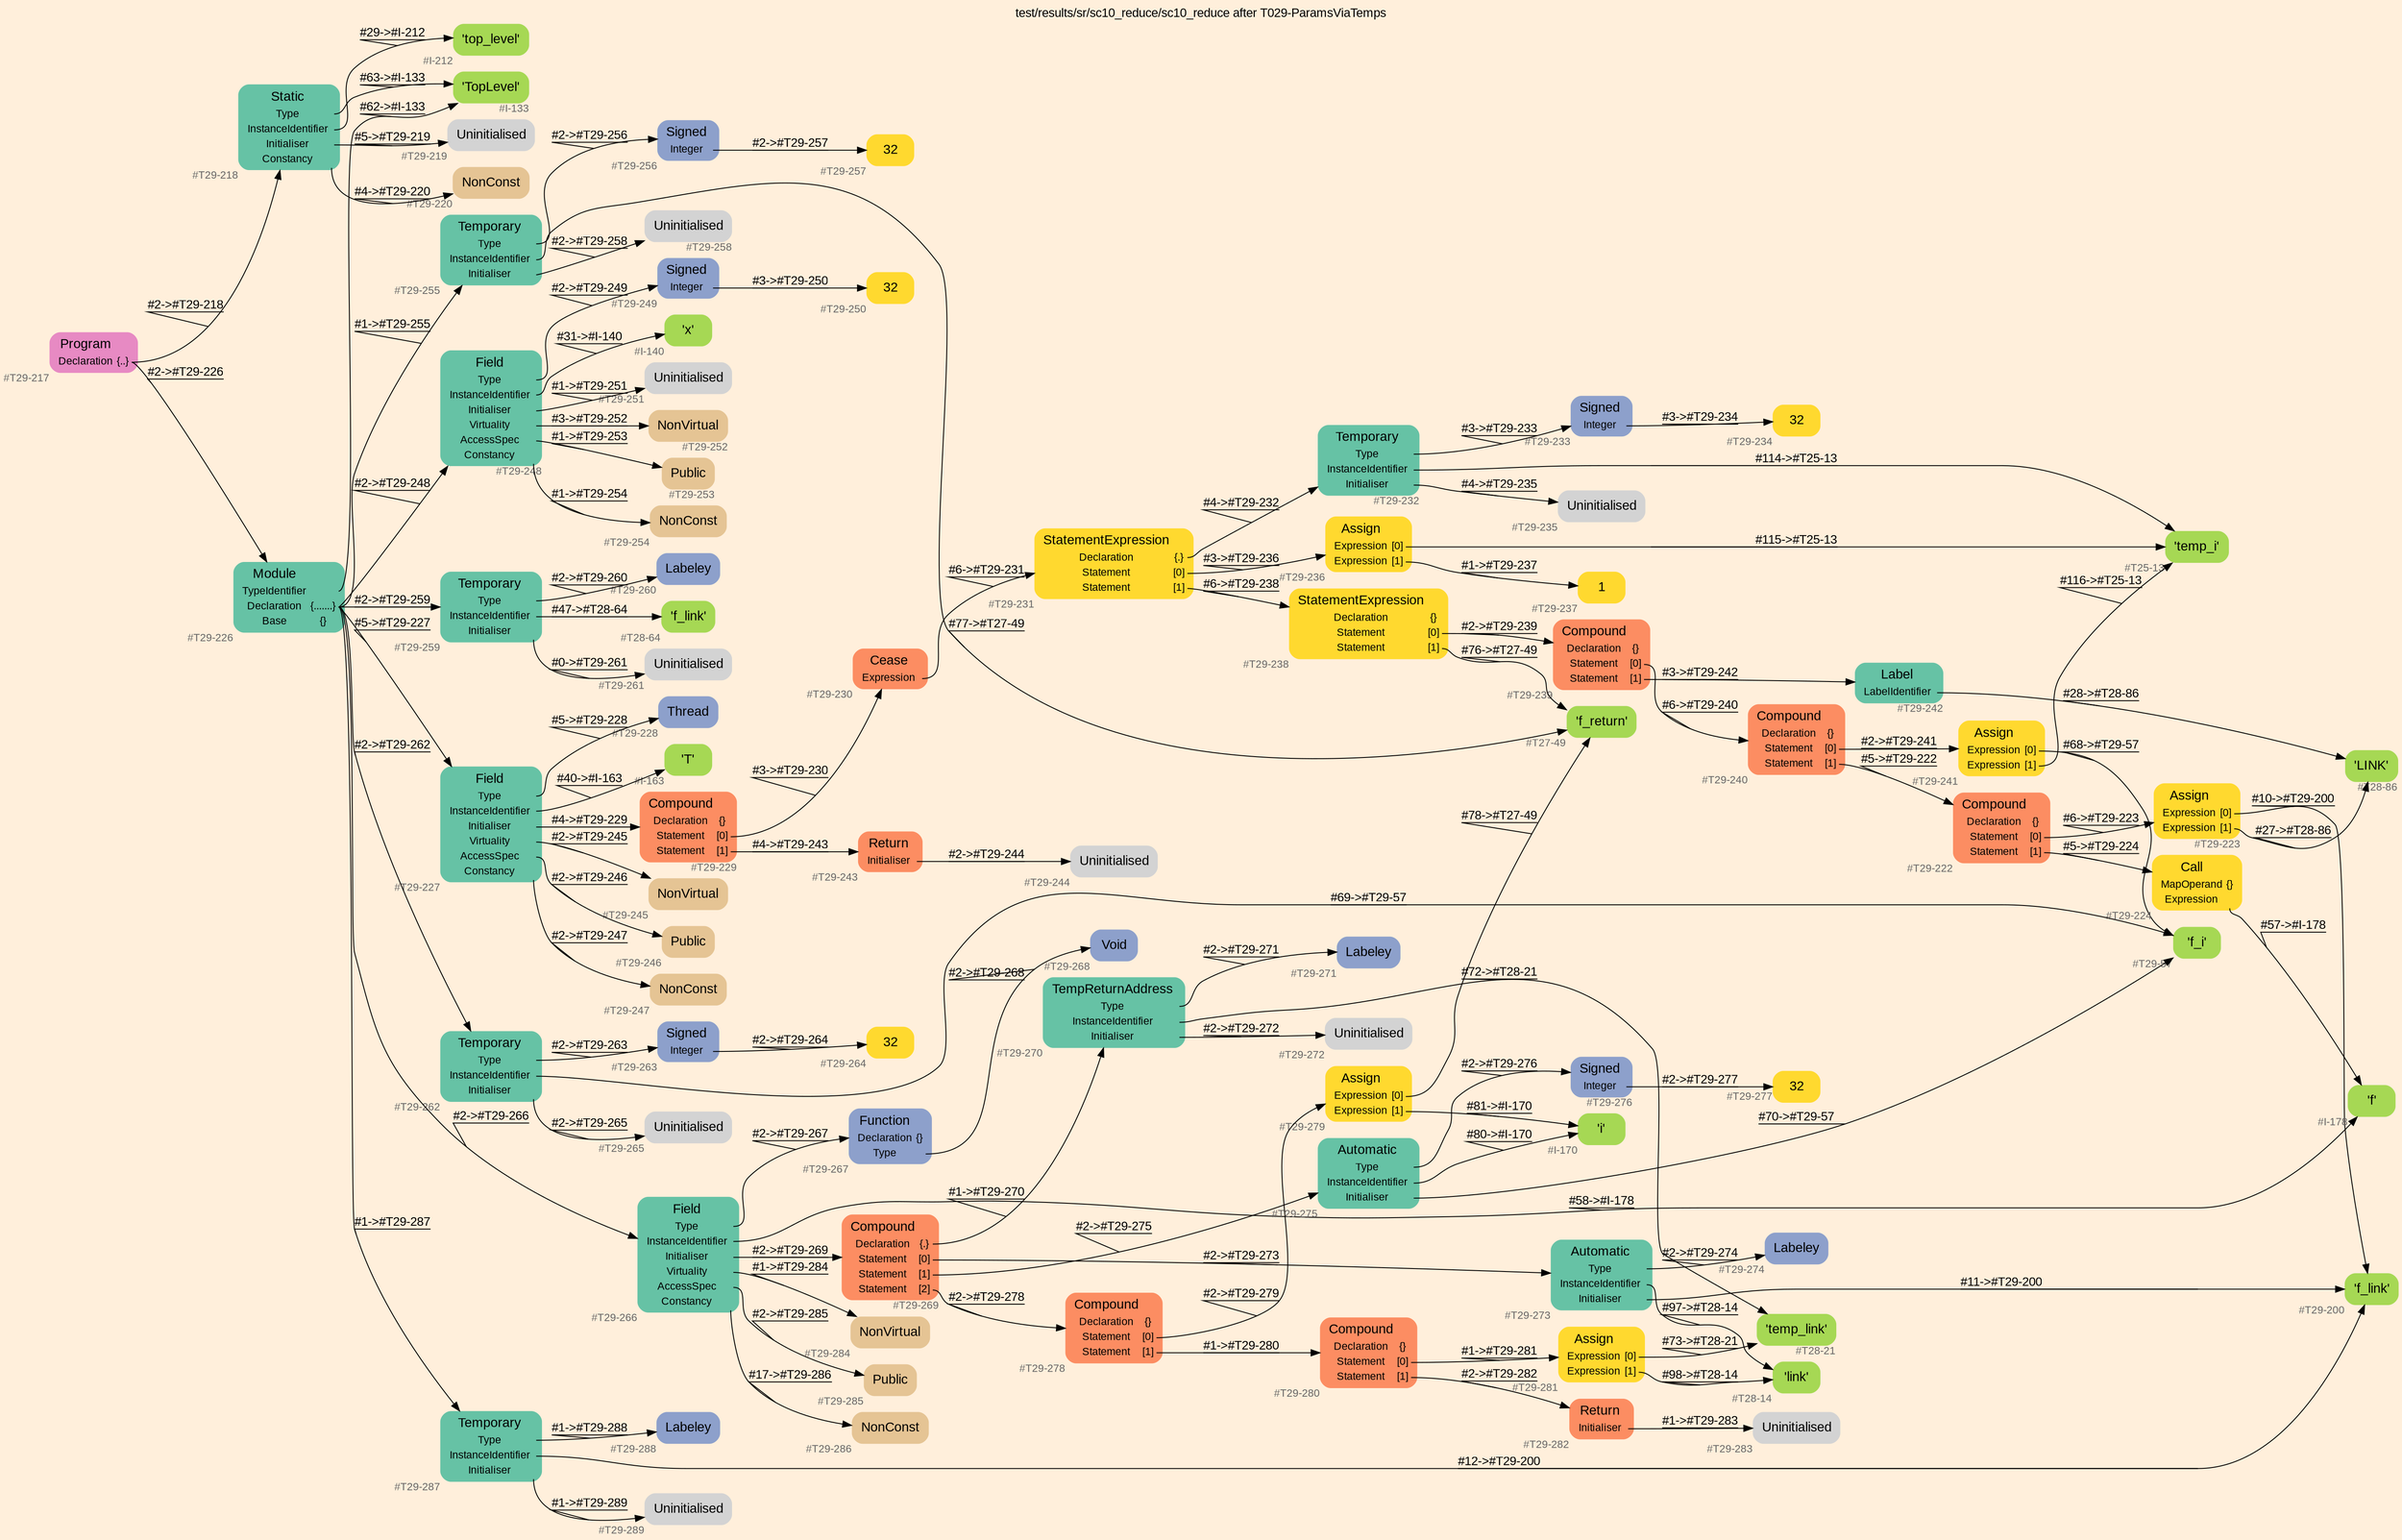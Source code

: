 digraph "test/results/sr/sc10_reduce/sc10_reduce after T029-ParamsViaTemps" {
label = "test/results/sr/sc10_reduce/sc10_reduce after T029-ParamsViaTemps"
labelloc = t
graph [
    rankdir = "LR"
    ranksep = 0.3
    bgcolor = antiquewhite1
    color = black
    fontcolor = black
    fontname = "Arial"
];
node [
    fontname = "Arial"
];
edge [
    fontname = "Arial"
];

// -------------------- node figure --------------------
// -------- block #T29-217 ----------
"#T29-217" [
    fillcolor = "/set28/4"
    xlabel = "#T29-217"
    fontsize = "12"
    fontcolor = grey40
    shape = "plaintext"
    label = <<TABLE BORDER="0" CELLBORDER="0" CELLSPACING="0">
     <TR><TD><FONT COLOR="black" POINT-SIZE="15">Program</FONT></TD></TR>
     <TR><TD><FONT COLOR="black" POINT-SIZE="12">Declaration</FONT></TD><TD PORT="port0"><FONT COLOR="black" POINT-SIZE="12">{..}</FONT></TD></TR>
    </TABLE>>
    style = "rounded,filled"
];

// -------- block #T29-226 ----------
"#T29-226" [
    fillcolor = "/set28/1"
    xlabel = "#T29-226"
    fontsize = "12"
    fontcolor = grey40
    shape = "plaintext"
    label = <<TABLE BORDER="0" CELLBORDER="0" CELLSPACING="0">
     <TR><TD><FONT COLOR="black" POINT-SIZE="15">Module</FONT></TD></TR>
     <TR><TD><FONT COLOR="black" POINT-SIZE="12">TypeIdentifier</FONT></TD><TD PORT="port0"></TD></TR>
     <TR><TD><FONT COLOR="black" POINT-SIZE="12">Declaration</FONT></TD><TD PORT="port1"><FONT COLOR="black" POINT-SIZE="12">{.......}</FONT></TD></TR>
     <TR><TD><FONT COLOR="black" POINT-SIZE="12">Base</FONT></TD><TD PORT="port2"><FONT COLOR="black" POINT-SIZE="12">{}</FONT></TD></TR>
    </TABLE>>
    style = "rounded,filled"
];

// -------- block #I-133 ----------
"#I-133" [
    fillcolor = "/set28/5"
    xlabel = "#I-133"
    fontsize = "12"
    fontcolor = grey40
    shape = "plaintext"
    label = <<TABLE BORDER="0" CELLBORDER="0" CELLSPACING="0">
     <TR><TD><FONT COLOR="black" POINT-SIZE="15">'TopLevel'</FONT></TD></TR>
    </TABLE>>
    style = "rounded,filled"
];

// -------- block #T29-227 ----------
"#T29-227" [
    fillcolor = "/set28/1"
    xlabel = "#T29-227"
    fontsize = "12"
    fontcolor = grey40
    shape = "plaintext"
    label = <<TABLE BORDER="0" CELLBORDER="0" CELLSPACING="0">
     <TR><TD><FONT COLOR="black" POINT-SIZE="15">Field</FONT></TD></TR>
     <TR><TD><FONT COLOR="black" POINT-SIZE="12">Type</FONT></TD><TD PORT="port0"></TD></TR>
     <TR><TD><FONT COLOR="black" POINT-SIZE="12">InstanceIdentifier</FONT></TD><TD PORT="port1"></TD></TR>
     <TR><TD><FONT COLOR="black" POINT-SIZE="12">Initialiser</FONT></TD><TD PORT="port2"></TD></TR>
     <TR><TD><FONT COLOR="black" POINT-SIZE="12">Virtuality</FONT></TD><TD PORT="port3"></TD></TR>
     <TR><TD><FONT COLOR="black" POINT-SIZE="12">AccessSpec</FONT></TD><TD PORT="port4"></TD></TR>
     <TR><TD><FONT COLOR="black" POINT-SIZE="12">Constancy</FONT></TD><TD PORT="port5"></TD></TR>
    </TABLE>>
    style = "rounded,filled"
];

// -------- block #T29-228 ----------
"#T29-228" [
    fillcolor = "/set28/3"
    xlabel = "#T29-228"
    fontsize = "12"
    fontcolor = grey40
    shape = "plaintext"
    label = <<TABLE BORDER="0" CELLBORDER="0" CELLSPACING="0">
     <TR><TD><FONT COLOR="black" POINT-SIZE="15">Thread</FONT></TD></TR>
    </TABLE>>
    style = "rounded,filled"
];

// -------- block #I-163 ----------
"#I-163" [
    fillcolor = "/set28/5"
    xlabel = "#I-163"
    fontsize = "12"
    fontcolor = grey40
    shape = "plaintext"
    label = <<TABLE BORDER="0" CELLBORDER="0" CELLSPACING="0">
     <TR><TD><FONT COLOR="black" POINT-SIZE="15">'T'</FONT></TD></TR>
    </TABLE>>
    style = "rounded,filled"
];

// -------- block #T29-229 ----------
"#T29-229" [
    fillcolor = "/set28/2"
    xlabel = "#T29-229"
    fontsize = "12"
    fontcolor = grey40
    shape = "plaintext"
    label = <<TABLE BORDER="0" CELLBORDER="0" CELLSPACING="0">
     <TR><TD><FONT COLOR="black" POINT-SIZE="15">Compound</FONT></TD></TR>
     <TR><TD><FONT COLOR="black" POINT-SIZE="12">Declaration</FONT></TD><TD PORT="port0"><FONT COLOR="black" POINT-SIZE="12">{}</FONT></TD></TR>
     <TR><TD><FONT COLOR="black" POINT-SIZE="12">Statement</FONT></TD><TD PORT="port1"><FONT COLOR="black" POINT-SIZE="12">[0]</FONT></TD></TR>
     <TR><TD><FONT COLOR="black" POINT-SIZE="12">Statement</FONT></TD><TD PORT="port2"><FONT COLOR="black" POINT-SIZE="12">[1]</FONT></TD></TR>
    </TABLE>>
    style = "rounded,filled"
];

// -------- block #T29-230 ----------
"#T29-230" [
    fillcolor = "/set28/2"
    xlabel = "#T29-230"
    fontsize = "12"
    fontcolor = grey40
    shape = "plaintext"
    label = <<TABLE BORDER="0" CELLBORDER="0" CELLSPACING="0">
     <TR><TD><FONT COLOR="black" POINT-SIZE="15">Cease</FONT></TD></TR>
     <TR><TD><FONT COLOR="black" POINT-SIZE="12">Expression</FONT></TD><TD PORT="port0"></TD></TR>
    </TABLE>>
    style = "rounded,filled"
];

// -------- block #T29-231 ----------
"#T29-231" [
    fillcolor = "/set28/6"
    xlabel = "#T29-231"
    fontsize = "12"
    fontcolor = grey40
    shape = "plaintext"
    label = <<TABLE BORDER="0" CELLBORDER="0" CELLSPACING="0">
     <TR><TD><FONT COLOR="black" POINT-SIZE="15">StatementExpression</FONT></TD></TR>
     <TR><TD><FONT COLOR="black" POINT-SIZE="12">Declaration</FONT></TD><TD PORT="port0"><FONT COLOR="black" POINT-SIZE="12">{.}</FONT></TD></TR>
     <TR><TD><FONT COLOR="black" POINT-SIZE="12">Statement</FONT></TD><TD PORT="port1"><FONT COLOR="black" POINT-SIZE="12">[0]</FONT></TD></TR>
     <TR><TD><FONT COLOR="black" POINT-SIZE="12">Statement</FONT></TD><TD PORT="port2"><FONT COLOR="black" POINT-SIZE="12">[1]</FONT></TD></TR>
    </TABLE>>
    style = "rounded,filled"
];

// -------- block #T29-232 ----------
"#T29-232" [
    fillcolor = "/set28/1"
    xlabel = "#T29-232"
    fontsize = "12"
    fontcolor = grey40
    shape = "plaintext"
    label = <<TABLE BORDER="0" CELLBORDER="0" CELLSPACING="0">
     <TR><TD><FONT COLOR="black" POINT-SIZE="15">Temporary</FONT></TD></TR>
     <TR><TD><FONT COLOR="black" POINT-SIZE="12">Type</FONT></TD><TD PORT="port0"></TD></TR>
     <TR><TD><FONT COLOR="black" POINT-SIZE="12">InstanceIdentifier</FONT></TD><TD PORT="port1"></TD></TR>
     <TR><TD><FONT COLOR="black" POINT-SIZE="12">Initialiser</FONT></TD><TD PORT="port2"></TD></TR>
    </TABLE>>
    style = "rounded,filled"
];

// -------- block #T29-233 ----------
"#T29-233" [
    fillcolor = "/set28/3"
    xlabel = "#T29-233"
    fontsize = "12"
    fontcolor = grey40
    shape = "plaintext"
    label = <<TABLE BORDER="0" CELLBORDER="0" CELLSPACING="0">
     <TR><TD><FONT COLOR="black" POINT-SIZE="15">Signed</FONT></TD></TR>
     <TR><TD><FONT COLOR="black" POINT-SIZE="12">Integer</FONT></TD><TD PORT="port0"></TD></TR>
    </TABLE>>
    style = "rounded,filled"
];

// -------- block #T29-234 ----------
"#T29-234" [
    fillcolor = "/set28/6"
    xlabel = "#T29-234"
    fontsize = "12"
    fontcolor = grey40
    shape = "plaintext"
    label = <<TABLE BORDER="0" CELLBORDER="0" CELLSPACING="0">
     <TR><TD><FONT COLOR="black" POINT-SIZE="15">32</FONT></TD></TR>
    </TABLE>>
    style = "rounded,filled"
];

// -------- block #T25-13 ----------
"#T25-13" [
    fillcolor = "/set28/5"
    xlabel = "#T25-13"
    fontsize = "12"
    fontcolor = grey40
    shape = "plaintext"
    label = <<TABLE BORDER="0" CELLBORDER="0" CELLSPACING="0">
     <TR><TD><FONT COLOR="black" POINT-SIZE="15">'temp_i'</FONT></TD></TR>
    </TABLE>>
    style = "rounded,filled"
];

// -------- block #T29-235 ----------
"#T29-235" [
    xlabel = "#T29-235"
    fontsize = "12"
    fontcolor = grey40
    shape = "plaintext"
    label = <<TABLE BORDER="0" CELLBORDER="0" CELLSPACING="0">
     <TR><TD><FONT COLOR="black" POINT-SIZE="15">Uninitialised</FONT></TD></TR>
    </TABLE>>
    style = "rounded,filled"
];

// -------- block #T29-236 ----------
"#T29-236" [
    fillcolor = "/set28/6"
    xlabel = "#T29-236"
    fontsize = "12"
    fontcolor = grey40
    shape = "plaintext"
    label = <<TABLE BORDER="0" CELLBORDER="0" CELLSPACING="0">
     <TR><TD><FONT COLOR="black" POINT-SIZE="15">Assign</FONT></TD></TR>
     <TR><TD><FONT COLOR="black" POINT-SIZE="12">Expression</FONT></TD><TD PORT="port0"><FONT COLOR="black" POINT-SIZE="12">[0]</FONT></TD></TR>
     <TR><TD><FONT COLOR="black" POINT-SIZE="12">Expression</FONT></TD><TD PORT="port1"><FONT COLOR="black" POINT-SIZE="12">[1]</FONT></TD></TR>
    </TABLE>>
    style = "rounded,filled"
];

// -------- block #T29-237 ----------
"#T29-237" [
    fillcolor = "/set28/6"
    xlabel = "#T29-237"
    fontsize = "12"
    fontcolor = grey40
    shape = "plaintext"
    label = <<TABLE BORDER="0" CELLBORDER="0" CELLSPACING="0">
     <TR><TD><FONT COLOR="black" POINT-SIZE="15">1</FONT></TD></TR>
    </TABLE>>
    style = "rounded,filled"
];

// -------- block #T29-238 ----------
"#T29-238" [
    fillcolor = "/set28/6"
    xlabel = "#T29-238"
    fontsize = "12"
    fontcolor = grey40
    shape = "plaintext"
    label = <<TABLE BORDER="0" CELLBORDER="0" CELLSPACING="0">
     <TR><TD><FONT COLOR="black" POINT-SIZE="15">StatementExpression</FONT></TD></TR>
     <TR><TD><FONT COLOR="black" POINT-SIZE="12">Declaration</FONT></TD><TD PORT="port0"><FONT COLOR="black" POINT-SIZE="12">{}</FONT></TD></TR>
     <TR><TD><FONT COLOR="black" POINT-SIZE="12">Statement</FONT></TD><TD PORT="port1"><FONT COLOR="black" POINT-SIZE="12">[0]</FONT></TD></TR>
     <TR><TD><FONT COLOR="black" POINT-SIZE="12">Statement</FONT></TD><TD PORT="port2"><FONT COLOR="black" POINT-SIZE="12">[1]</FONT></TD></TR>
    </TABLE>>
    style = "rounded,filled"
];

// -------- block #T29-239 ----------
"#T29-239" [
    fillcolor = "/set28/2"
    xlabel = "#T29-239"
    fontsize = "12"
    fontcolor = grey40
    shape = "plaintext"
    label = <<TABLE BORDER="0" CELLBORDER="0" CELLSPACING="0">
     <TR><TD><FONT COLOR="black" POINT-SIZE="15">Compound</FONT></TD></TR>
     <TR><TD><FONT COLOR="black" POINT-SIZE="12">Declaration</FONT></TD><TD PORT="port0"><FONT COLOR="black" POINT-SIZE="12">{}</FONT></TD></TR>
     <TR><TD><FONT COLOR="black" POINT-SIZE="12">Statement</FONT></TD><TD PORT="port1"><FONT COLOR="black" POINT-SIZE="12">[0]</FONT></TD></TR>
     <TR><TD><FONT COLOR="black" POINT-SIZE="12">Statement</FONT></TD><TD PORT="port2"><FONT COLOR="black" POINT-SIZE="12">[1]</FONT></TD></TR>
    </TABLE>>
    style = "rounded,filled"
];

// -------- block #T29-240 ----------
"#T29-240" [
    fillcolor = "/set28/2"
    xlabel = "#T29-240"
    fontsize = "12"
    fontcolor = grey40
    shape = "plaintext"
    label = <<TABLE BORDER="0" CELLBORDER="0" CELLSPACING="0">
     <TR><TD><FONT COLOR="black" POINT-SIZE="15">Compound</FONT></TD></TR>
     <TR><TD><FONT COLOR="black" POINT-SIZE="12">Declaration</FONT></TD><TD PORT="port0"><FONT COLOR="black" POINT-SIZE="12">{}</FONT></TD></TR>
     <TR><TD><FONT COLOR="black" POINT-SIZE="12">Statement</FONT></TD><TD PORT="port1"><FONT COLOR="black" POINT-SIZE="12">[0]</FONT></TD></TR>
     <TR><TD><FONT COLOR="black" POINT-SIZE="12">Statement</FONT></TD><TD PORT="port2"><FONT COLOR="black" POINT-SIZE="12">[1]</FONT></TD></TR>
    </TABLE>>
    style = "rounded,filled"
];

// -------- block #T29-241 ----------
"#T29-241" [
    fillcolor = "/set28/6"
    xlabel = "#T29-241"
    fontsize = "12"
    fontcolor = grey40
    shape = "plaintext"
    label = <<TABLE BORDER="0" CELLBORDER="0" CELLSPACING="0">
     <TR><TD><FONT COLOR="black" POINT-SIZE="15">Assign</FONT></TD></TR>
     <TR><TD><FONT COLOR="black" POINT-SIZE="12">Expression</FONT></TD><TD PORT="port0"><FONT COLOR="black" POINT-SIZE="12">[0]</FONT></TD></TR>
     <TR><TD><FONT COLOR="black" POINT-SIZE="12">Expression</FONT></TD><TD PORT="port1"><FONT COLOR="black" POINT-SIZE="12">[1]</FONT></TD></TR>
    </TABLE>>
    style = "rounded,filled"
];

// -------- block #T29-57 ----------
"#T29-57" [
    fillcolor = "/set28/5"
    xlabel = "#T29-57"
    fontsize = "12"
    fontcolor = grey40
    shape = "plaintext"
    label = <<TABLE BORDER="0" CELLBORDER="0" CELLSPACING="0">
     <TR><TD><FONT COLOR="black" POINT-SIZE="15">'f_i'</FONT></TD></TR>
    </TABLE>>
    style = "rounded,filled"
];

// -------- block #T29-222 ----------
"#T29-222" [
    fillcolor = "/set28/2"
    xlabel = "#T29-222"
    fontsize = "12"
    fontcolor = grey40
    shape = "plaintext"
    label = <<TABLE BORDER="0" CELLBORDER="0" CELLSPACING="0">
     <TR><TD><FONT COLOR="black" POINT-SIZE="15">Compound</FONT></TD></TR>
     <TR><TD><FONT COLOR="black" POINT-SIZE="12">Declaration</FONT></TD><TD PORT="port0"><FONT COLOR="black" POINT-SIZE="12">{}</FONT></TD></TR>
     <TR><TD><FONT COLOR="black" POINT-SIZE="12">Statement</FONT></TD><TD PORT="port1"><FONT COLOR="black" POINT-SIZE="12">[0]</FONT></TD></TR>
     <TR><TD><FONT COLOR="black" POINT-SIZE="12">Statement</FONT></TD><TD PORT="port2"><FONT COLOR="black" POINT-SIZE="12">[1]</FONT></TD></TR>
    </TABLE>>
    style = "rounded,filled"
];

// -------- block #T29-223 ----------
"#T29-223" [
    fillcolor = "/set28/6"
    xlabel = "#T29-223"
    fontsize = "12"
    fontcolor = grey40
    shape = "plaintext"
    label = <<TABLE BORDER="0" CELLBORDER="0" CELLSPACING="0">
     <TR><TD><FONT COLOR="black" POINT-SIZE="15">Assign</FONT></TD></TR>
     <TR><TD><FONT COLOR="black" POINT-SIZE="12">Expression</FONT></TD><TD PORT="port0"><FONT COLOR="black" POINT-SIZE="12">[0]</FONT></TD></TR>
     <TR><TD><FONT COLOR="black" POINT-SIZE="12">Expression</FONT></TD><TD PORT="port1"><FONT COLOR="black" POINT-SIZE="12">[1]</FONT></TD></TR>
    </TABLE>>
    style = "rounded,filled"
];

// -------- block #T29-200 ----------
"#T29-200" [
    fillcolor = "/set28/5"
    xlabel = "#T29-200"
    fontsize = "12"
    fontcolor = grey40
    shape = "plaintext"
    label = <<TABLE BORDER="0" CELLBORDER="0" CELLSPACING="0">
     <TR><TD><FONT COLOR="black" POINT-SIZE="15">'f_link'</FONT></TD></TR>
    </TABLE>>
    style = "rounded,filled"
];

// -------- block #T28-86 ----------
"#T28-86" [
    fillcolor = "/set28/5"
    xlabel = "#T28-86"
    fontsize = "12"
    fontcolor = grey40
    shape = "plaintext"
    label = <<TABLE BORDER="0" CELLBORDER="0" CELLSPACING="0">
     <TR><TD><FONT COLOR="black" POINT-SIZE="15">'LINK'</FONT></TD></TR>
    </TABLE>>
    style = "rounded,filled"
];

// -------- block #T29-224 ----------
"#T29-224" [
    fillcolor = "/set28/6"
    xlabel = "#T29-224"
    fontsize = "12"
    fontcolor = grey40
    shape = "plaintext"
    label = <<TABLE BORDER="0" CELLBORDER="0" CELLSPACING="0">
     <TR><TD><FONT COLOR="black" POINT-SIZE="15">Call</FONT></TD></TR>
     <TR><TD><FONT COLOR="black" POINT-SIZE="12">MapOperand</FONT></TD><TD PORT="port0"><FONT COLOR="black" POINT-SIZE="12">{}</FONT></TD></TR>
     <TR><TD><FONT COLOR="black" POINT-SIZE="12">Expression</FONT></TD><TD PORT="port1"></TD></TR>
    </TABLE>>
    style = "rounded,filled"
];

// -------- block #I-178 ----------
"#I-178" [
    fillcolor = "/set28/5"
    xlabel = "#I-178"
    fontsize = "12"
    fontcolor = grey40
    shape = "plaintext"
    label = <<TABLE BORDER="0" CELLBORDER="0" CELLSPACING="0">
     <TR><TD><FONT COLOR="black" POINT-SIZE="15">'f'</FONT></TD></TR>
    </TABLE>>
    style = "rounded,filled"
];

// -------- block #T29-242 ----------
"#T29-242" [
    fillcolor = "/set28/1"
    xlabel = "#T29-242"
    fontsize = "12"
    fontcolor = grey40
    shape = "plaintext"
    label = <<TABLE BORDER="0" CELLBORDER="0" CELLSPACING="0">
     <TR><TD><FONT COLOR="black" POINT-SIZE="15">Label</FONT></TD></TR>
     <TR><TD><FONT COLOR="black" POINT-SIZE="12">LabelIdentifier</FONT></TD><TD PORT="port0"></TD></TR>
    </TABLE>>
    style = "rounded,filled"
];

// -------- block #T27-49 ----------
"#T27-49" [
    fillcolor = "/set28/5"
    xlabel = "#T27-49"
    fontsize = "12"
    fontcolor = grey40
    shape = "plaintext"
    label = <<TABLE BORDER="0" CELLBORDER="0" CELLSPACING="0">
     <TR><TD><FONT COLOR="black" POINT-SIZE="15">'f_return'</FONT></TD></TR>
    </TABLE>>
    style = "rounded,filled"
];

// -------- block #T29-243 ----------
"#T29-243" [
    fillcolor = "/set28/2"
    xlabel = "#T29-243"
    fontsize = "12"
    fontcolor = grey40
    shape = "plaintext"
    label = <<TABLE BORDER="0" CELLBORDER="0" CELLSPACING="0">
     <TR><TD><FONT COLOR="black" POINT-SIZE="15">Return</FONT></TD></TR>
     <TR><TD><FONT COLOR="black" POINT-SIZE="12">Initialiser</FONT></TD><TD PORT="port0"></TD></TR>
    </TABLE>>
    style = "rounded,filled"
];

// -------- block #T29-244 ----------
"#T29-244" [
    xlabel = "#T29-244"
    fontsize = "12"
    fontcolor = grey40
    shape = "plaintext"
    label = <<TABLE BORDER="0" CELLBORDER="0" CELLSPACING="0">
     <TR><TD><FONT COLOR="black" POINT-SIZE="15">Uninitialised</FONT></TD></TR>
    </TABLE>>
    style = "rounded,filled"
];

// -------- block #T29-245 ----------
"#T29-245" [
    fillcolor = "/set28/7"
    xlabel = "#T29-245"
    fontsize = "12"
    fontcolor = grey40
    shape = "plaintext"
    label = <<TABLE BORDER="0" CELLBORDER="0" CELLSPACING="0">
     <TR><TD><FONT COLOR="black" POINT-SIZE="15">NonVirtual</FONT></TD></TR>
    </TABLE>>
    style = "rounded,filled"
];

// -------- block #T29-246 ----------
"#T29-246" [
    fillcolor = "/set28/7"
    xlabel = "#T29-246"
    fontsize = "12"
    fontcolor = grey40
    shape = "plaintext"
    label = <<TABLE BORDER="0" CELLBORDER="0" CELLSPACING="0">
     <TR><TD><FONT COLOR="black" POINT-SIZE="15">Public</FONT></TD></TR>
    </TABLE>>
    style = "rounded,filled"
];

// -------- block #T29-247 ----------
"#T29-247" [
    fillcolor = "/set28/7"
    xlabel = "#T29-247"
    fontsize = "12"
    fontcolor = grey40
    shape = "plaintext"
    label = <<TABLE BORDER="0" CELLBORDER="0" CELLSPACING="0">
     <TR><TD><FONT COLOR="black" POINT-SIZE="15">NonConst</FONT></TD></TR>
    </TABLE>>
    style = "rounded,filled"
];

// -------- block #T29-248 ----------
"#T29-248" [
    fillcolor = "/set28/1"
    xlabel = "#T29-248"
    fontsize = "12"
    fontcolor = grey40
    shape = "plaintext"
    label = <<TABLE BORDER="0" CELLBORDER="0" CELLSPACING="0">
     <TR><TD><FONT COLOR="black" POINT-SIZE="15">Field</FONT></TD></TR>
     <TR><TD><FONT COLOR="black" POINT-SIZE="12">Type</FONT></TD><TD PORT="port0"></TD></TR>
     <TR><TD><FONT COLOR="black" POINT-SIZE="12">InstanceIdentifier</FONT></TD><TD PORT="port1"></TD></TR>
     <TR><TD><FONT COLOR="black" POINT-SIZE="12">Initialiser</FONT></TD><TD PORT="port2"></TD></TR>
     <TR><TD><FONT COLOR="black" POINT-SIZE="12">Virtuality</FONT></TD><TD PORT="port3"></TD></TR>
     <TR><TD><FONT COLOR="black" POINT-SIZE="12">AccessSpec</FONT></TD><TD PORT="port4"></TD></TR>
     <TR><TD><FONT COLOR="black" POINT-SIZE="12">Constancy</FONT></TD><TD PORT="port5"></TD></TR>
    </TABLE>>
    style = "rounded,filled"
];

// -------- block #T29-249 ----------
"#T29-249" [
    fillcolor = "/set28/3"
    xlabel = "#T29-249"
    fontsize = "12"
    fontcolor = grey40
    shape = "plaintext"
    label = <<TABLE BORDER="0" CELLBORDER="0" CELLSPACING="0">
     <TR><TD><FONT COLOR="black" POINT-SIZE="15">Signed</FONT></TD></TR>
     <TR><TD><FONT COLOR="black" POINT-SIZE="12">Integer</FONT></TD><TD PORT="port0"></TD></TR>
    </TABLE>>
    style = "rounded,filled"
];

// -------- block #T29-250 ----------
"#T29-250" [
    fillcolor = "/set28/6"
    xlabel = "#T29-250"
    fontsize = "12"
    fontcolor = grey40
    shape = "plaintext"
    label = <<TABLE BORDER="0" CELLBORDER="0" CELLSPACING="0">
     <TR><TD><FONT COLOR="black" POINT-SIZE="15">32</FONT></TD></TR>
    </TABLE>>
    style = "rounded,filled"
];

// -------- block #I-140 ----------
"#I-140" [
    fillcolor = "/set28/5"
    xlabel = "#I-140"
    fontsize = "12"
    fontcolor = grey40
    shape = "plaintext"
    label = <<TABLE BORDER="0" CELLBORDER="0" CELLSPACING="0">
     <TR><TD><FONT COLOR="black" POINT-SIZE="15">'x'</FONT></TD></TR>
    </TABLE>>
    style = "rounded,filled"
];

// -------- block #T29-251 ----------
"#T29-251" [
    xlabel = "#T29-251"
    fontsize = "12"
    fontcolor = grey40
    shape = "plaintext"
    label = <<TABLE BORDER="0" CELLBORDER="0" CELLSPACING="0">
     <TR><TD><FONT COLOR="black" POINT-SIZE="15">Uninitialised</FONT></TD></TR>
    </TABLE>>
    style = "rounded,filled"
];

// -------- block #T29-252 ----------
"#T29-252" [
    fillcolor = "/set28/7"
    xlabel = "#T29-252"
    fontsize = "12"
    fontcolor = grey40
    shape = "plaintext"
    label = <<TABLE BORDER="0" CELLBORDER="0" CELLSPACING="0">
     <TR><TD><FONT COLOR="black" POINT-SIZE="15">NonVirtual</FONT></TD></TR>
    </TABLE>>
    style = "rounded,filled"
];

// -------- block #T29-253 ----------
"#T29-253" [
    fillcolor = "/set28/7"
    xlabel = "#T29-253"
    fontsize = "12"
    fontcolor = grey40
    shape = "plaintext"
    label = <<TABLE BORDER="0" CELLBORDER="0" CELLSPACING="0">
     <TR><TD><FONT COLOR="black" POINT-SIZE="15">Public</FONT></TD></TR>
    </TABLE>>
    style = "rounded,filled"
];

// -------- block #T29-254 ----------
"#T29-254" [
    fillcolor = "/set28/7"
    xlabel = "#T29-254"
    fontsize = "12"
    fontcolor = grey40
    shape = "plaintext"
    label = <<TABLE BORDER="0" CELLBORDER="0" CELLSPACING="0">
     <TR><TD><FONT COLOR="black" POINT-SIZE="15">NonConst</FONT></TD></TR>
    </TABLE>>
    style = "rounded,filled"
];

// -------- block #T29-255 ----------
"#T29-255" [
    fillcolor = "/set28/1"
    xlabel = "#T29-255"
    fontsize = "12"
    fontcolor = grey40
    shape = "plaintext"
    label = <<TABLE BORDER="0" CELLBORDER="0" CELLSPACING="0">
     <TR><TD><FONT COLOR="black" POINT-SIZE="15">Temporary</FONT></TD></TR>
     <TR><TD><FONT COLOR="black" POINT-SIZE="12">Type</FONT></TD><TD PORT="port0"></TD></TR>
     <TR><TD><FONT COLOR="black" POINT-SIZE="12">InstanceIdentifier</FONT></TD><TD PORT="port1"></TD></TR>
     <TR><TD><FONT COLOR="black" POINT-SIZE="12">Initialiser</FONT></TD><TD PORT="port2"></TD></TR>
    </TABLE>>
    style = "rounded,filled"
];

// -------- block #T29-256 ----------
"#T29-256" [
    fillcolor = "/set28/3"
    xlabel = "#T29-256"
    fontsize = "12"
    fontcolor = grey40
    shape = "plaintext"
    label = <<TABLE BORDER="0" CELLBORDER="0" CELLSPACING="0">
     <TR><TD><FONT COLOR="black" POINT-SIZE="15">Signed</FONT></TD></TR>
     <TR><TD><FONT COLOR="black" POINT-SIZE="12">Integer</FONT></TD><TD PORT="port0"></TD></TR>
    </TABLE>>
    style = "rounded,filled"
];

// -------- block #T29-257 ----------
"#T29-257" [
    fillcolor = "/set28/6"
    xlabel = "#T29-257"
    fontsize = "12"
    fontcolor = grey40
    shape = "plaintext"
    label = <<TABLE BORDER="0" CELLBORDER="0" CELLSPACING="0">
     <TR><TD><FONT COLOR="black" POINT-SIZE="15">32</FONT></TD></TR>
    </TABLE>>
    style = "rounded,filled"
];

// -------- block #T29-258 ----------
"#T29-258" [
    xlabel = "#T29-258"
    fontsize = "12"
    fontcolor = grey40
    shape = "plaintext"
    label = <<TABLE BORDER="0" CELLBORDER="0" CELLSPACING="0">
     <TR><TD><FONT COLOR="black" POINT-SIZE="15">Uninitialised</FONT></TD></TR>
    </TABLE>>
    style = "rounded,filled"
];

// -------- block #T29-259 ----------
"#T29-259" [
    fillcolor = "/set28/1"
    xlabel = "#T29-259"
    fontsize = "12"
    fontcolor = grey40
    shape = "plaintext"
    label = <<TABLE BORDER="0" CELLBORDER="0" CELLSPACING="0">
     <TR><TD><FONT COLOR="black" POINT-SIZE="15">Temporary</FONT></TD></TR>
     <TR><TD><FONT COLOR="black" POINT-SIZE="12">Type</FONT></TD><TD PORT="port0"></TD></TR>
     <TR><TD><FONT COLOR="black" POINT-SIZE="12">InstanceIdentifier</FONT></TD><TD PORT="port1"></TD></TR>
     <TR><TD><FONT COLOR="black" POINT-SIZE="12">Initialiser</FONT></TD><TD PORT="port2"></TD></TR>
    </TABLE>>
    style = "rounded,filled"
];

// -------- block #T29-260 ----------
"#T29-260" [
    fillcolor = "/set28/3"
    xlabel = "#T29-260"
    fontsize = "12"
    fontcolor = grey40
    shape = "plaintext"
    label = <<TABLE BORDER="0" CELLBORDER="0" CELLSPACING="0">
     <TR><TD><FONT COLOR="black" POINT-SIZE="15">Labeley</FONT></TD></TR>
    </TABLE>>
    style = "rounded,filled"
];

// -------- block #T28-64 ----------
"#T28-64" [
    fillcolor = "/set28/5"
    xlabel = "#T28-64"
    fontsize = "12"
    fontcolor = grey40
    shape = "plaintext"
    label = <<TABLE BORDER="0" CELLBORDER="0" CELLSPACING="0">
     <TR><TD><FONT COLOR="black" POINT-SIZE="15">'f_link'</FONT></TD></TR>
    </TABLE>>
    style = "rounded,filled"
];

// -------- block #T29-261 ----------
"#T29-261" [
    xlabel = "#T29-261"
    fontsize = "12"
    fontcolor = grey40
    shape = "plaintext"
    label = <<TABLE BORDER="0" CELLBORDER="0" CELLSPACING="0">
     <TR><TD><FONT COLOR="black" POINT-SIZE="15">Uninitialised</FONT></TD></TR>
    </TABLE>>
    style = "rounded,filled"
];

// -------- block #T29-262 ----------
"#T29-262" [
    fillcolor = "/set28/1"
    xlabel = "#T29-262"
    fontsize = "12"
    fontcolor = grey40
    shape = "plaintext"
    label = <<TABLE BORDER="0" CELLBORDER="0" CELLSPACING="0">
     <TR><TD><FONT COLOR="black" POINT-SIZE="15">Temporary</FONT></TD></TR>
     <TR><TD><FONT COLOR="black" POINT-SIZE="12">Type</FONT></TD><TD PORT="port0"></TD></TR>
     <TR><TD><FONT COLOR="black" POINT-SIZE="12">InstanceIdentifier</FONT></TD><TD PORT="port1"></TD></TR>
     <TR><TD><FONT COLOR="black" POINT-SIZE="12">Initialiser</FONT></TD><TD PORT="port2"></TD></TR>
    </TABLE>>
    style = "rounded,filled"
];

// -------- block #T29-263 ----------
"#T29-263" [
    fillcolor = "/set28/3"
    xlabel = "#T29-263"
    fontsize = "12"
    fontcolor = grey40
    shape = "plaintext"
    label = <<TABLE BORDER="0" CELLBORDER="0" CELLSPACING="0">
     <TR><TD><FONT COLOR="black" POINT-SIZE="15">Signed</FONT></TD></TR>
     <TR><TD><FONT COLOR="black" POINT-SIZE="12">Integer</FONT></TD><TD PORT="port0"></TD></TR>
    </TABLE>>
    style = "rounded,filled"
];

// -------- block #T29-264 ----------
"#T29-264" [
    fillcolor = "/set28/6"
    xlabel = "#T29-264"
    fontsize = "12"
    fontcolor = grey40
    shape = "plaintext"
    label = <<TABLE BORDER="0" CELLBORDER="0" CELLSPACING="0">
     <TR><TD><FONT COLOR="black" POINT-SIZE="15">32</FONT></TD></TR>
    </TABLE>>
    style = "rounded,filled"
];

// -------- block #T29-265 ----------
"#T29-265" [
    xlabel = "#T29-265"
    fontsize = "12"
    fontcolor = grey40
    shape = "plaintext"
    label = <<TABLE BORDER="0" CELLBORDER="0" CELLSPACING="0">
     <TR><TD><FONT COLOR="black" POINT-SIZE="15">Uninitialised</FONT></TD></TR>
    </TABLE>>
    style = "rounded,filled"
];

// -------- block #T29-266 ----------
"#T29-266" [
    fillcolor = "/set28/1"
    xlabel = "#T29-266"
    fontsize = "12"
    fontcolor = grey40
    shape = "plaintext"
    label = <<TABLE BORDER="0" CELLBORDER="0" CELLSPACING="0">
     <TR><TD><FONT COLOR="black" POINT-SIZE="15">Field</FONT></TD></TR>
     <TR><TD><FONT COLOR="black" POINT-SIZE="12">Type</FONT></TD><TD PORT="port0"></TD></TR>
     <TR><TD><FONT COLOR="black" POINT-SIZE="12">InstanceIdentifier</FONT></TD><TD PORT="port1"></TD></TR>
     <TR><TD><FONT COLOR="black" POINT-SIZE="12">Initialiser</FONT></TD><TD PORT="port2"></TD></TR>
     <TR><TD><FONT COLOR="black" POINT-SIZE="12">Virtuality</FONT></TD><TD PORT="port3"></TD></TR>
     <TR><TD><FONT COLOR="black" POINT-SIZE="12">AccessSpec</FONT></TD><TD PORT="port4"></TD></TR>
     <TR><TD><FONT COLOR="black" POINT-SIZE="12">Constancy</FONT></TD><TD PORT="port5"></TD></TR>
    </TABLE>>
    style = "rounded,filled"
];

// -------- block #T29-267 ----------
"#T29-267" [
    fillcolor = "/set28/3"
    xlabel = "#T29-267"
    fontsize = "12"
    fontcolor = grey40
    shape = "plaintext"
    label = <<TABLE BORDER="0" CELLBORDER="0" CELLSPACING="0">
     <TR><TD><FONT COLOR="black" POINT-SIZE="15">Function</FONT></TD></TR>
     <TR><TD><FONT COLOR="black" POINT-SIZE="12">Declaration</FONT></TD><TD PORT="port0"><FONT COLOR="black" POINT-SIZE="12">{}</FONT></TD></TR>
     <TR><TD><FONT COLOR="black" POINT-SIZE="12">Type</FONT></TD><TD PORT="port1"></TD></TR>
    </TABLE>>
    style = "rounded,filled"
];

// -------- block #T29-268 ----------
"#T29-268" [
    fillcolor = "/set28/3"
    xlabel = "#T29-268"
    fontsize = "12"
    fontcolor = grey40
    shape = "plaintext"
    label = <<TABLE BORDER="0" CELLBORDER="0" CELLSPACING="0">
     <TR><TD><FONT COLOR="black" POINT-SIZE="15">Void</FONT></TD></TR>
    </TABLE>>
    style = "rounded,filled"
];

// -------- block #T29-269 ----------
"#T29-269" [
    fillcolor = "/set28/2"
    xlabel = "#T29-269"
    fontsize = "12"
    fontcolor = grey40
    shape = "plaintext"
    label = <<TABLE BORDER="0" CELLBORDER="0" CELLSPACING="0">
     <TR><TD><FONT COLOR="black" POINT-SIZE="15">Compound</FONT></TD></TR>
     <TR><TD><FONT COLOR="black" POINT-SIZE="12">Declaration</FONT></TD><TD PORT="port0"><FONT COLOR="black" POINT-SIZE="12">{.}</FONT></TD></TR>
     <TR><TD><FONT COLOR="black" POINT-SIZE="12">Statement</FONT></TD><TD PORT="port1"><FONT COLOR="black" POINT-SIZE="12">[0]</FONT></TD></TR>
     <TR><TD><FONT COLOR="black" POINT-SIZE="12">Statement</FONT></TD><TD PORT="port2"><FONT COLOR="black" POINT-SIZE="12">[1]</FONT></TD></TR>
     <TR><TD><FONT COLOR="black" POINT-SIZE="12">Statement</FONT></TD><TD PORT="port3"><FONT COLOR="black" POINT-SIZE="12">[2]</FONT></TD></TR>
    </TABLE>>
    style = "rounded,filled"
];

// -------- block #T29-270 ----------
"#T29-270" [
    fillcolor = "/set28/1"
    xlabel = "#T29-270"
    fontsize = "12"
    fontcolor = grey40
    shape = "plaintext"
    label = <<TABLE BORDER="0" CELLBORDER="0" CELLSPACING="0">
     <TR><TD><FONT COLOR="black" POINT-SIZE="15">TempReturnAddress</FONT></TD></TR>
     <TR><TD><FONT COLOR="black" POINT-SIZE="12">Type</FONT></TD><TD PORT="port0"></TD></TR>
     <TR><TD><FONT COLOR="black" POINT-SIZE="12">InstanceIdentifier</FONT></TD><TD PORT="port1"></TD></TR>
     <TR><TD><FONT COLOR="black" POINT-SIZE="12">Initialiser</FONT></TD><TD PORT="port2"></TD></TR>
    </TABLE>>
    style = "rounded,filled"
];

// -------- block #T29-271 ----------
"#T29-271" [
    fillcolor = "/set28/3"
    xlabel = "#T29-271"
    fontsize = "12"
    fontcolor = grey40
    shape = "plaintext"
    label = <<TABLE BORDER="0" CELLBORDER="0" CELLSPACING="0">
     <TR><TD><FONT COLOR="black" POINT-SIZE="15">Labeley</FONT></TD></TR>
    </TABLE>>
    style = "rounded,filled"
];

// -------- block #T28-21 ----------
"#T28-21" [
    fillcolor = "/set28/5"
    xlabel = "#T28-21"
    fontsize = "12"
    fontcolor = grey40
    shape = "plaintext"
    label = <<TABLE BORDER="0" CELLBORDER="0" CELLSPACING="0">
     <TR><TD><FONT COLOR="black" POINT-SIZE="15">'temp_link'</FONT></TD></TR>
    </TABLE>>
    style = "rounded,filled"
];

// -------- block #T29-272 ----------
"#T29-272" [
    xlabel = "#T29-272"
    fontsize = "12"
    fontcolor = grey40
    shape = "plaintext"
    label = <<TABLE BORDER="0" CELLBORDER="0" CELLSPACING="0">
     <TR><TD><FONT COLOR="black" POINT-SIZE="15">Uninitialised</FONT></TD></TR>
    </TABLE>>
    style = "rounded,filled"
];

// -------- block #T29-273 ----------
"#T29-273" [
    fillcolor = "/set28/1"
    xlabel = "#T29-273"
    fontsize = "12"
    fontcolor = grey40
    shape = "plaintext"
    label = <<TABLE BORDER="0" CELLBORDER="0" CELLSPACING="0">
     <TR><TD><FONT COLOR="black" POINT-SIZE="15">Automatic</FONT></TD></TR>
     <TR><TD><FONT COLOR="black" POINT-SIZE="12">Type</FONT></TD><TD PORT="port0"></TD></TR>
     <TR><TD><FONT COLOR="black" POINT-SIZE="12">InstanceIdentifier</FONT></TD><TD PORT="port1"></TD></TR>
     <TR><TD><FONT COLOR="black" POINT-SIZE="12">Initialiser</FONT></TD><TD PORT="port2"></TD></TR>
    </TABLE>>
    style = "rounded,filled"
];

// -------- block #T29-274 ----------
"#T29-274" [
    fillcolor = "/set28/3"
    xlabel = "#T29-274"
    fontsize = "12"
    fontcolor = grey40
    shape = "plaintext"
    label = <<TABLE BORDER="0" CELLBORDER="0" CELLSPACING="0">
     <TR><TD><FONT COLOR="black" POINT-SIZE="15">Labeley</FONT></TD></TR>
    </TABLE>>
    style = "rounded,filled"
];

// -------- block #T28-14 ----------
"#T28-14" [
    fillcolor = "/set28/5"
    xlabel = "#T28-14"
    fontsize = "12"
    fontcolor = grey40
    shape = "plaintext"
    label = <<TABLE BORDER="0" CELLBORDER="0" CELLSPACING="0">
     <TR><TD><FONT COLOR="black" POINT-SIZE="15">'link'</FONT></TD></TR>
    </TABLE>>
    style = "rounded,filled"
];

// -------- block #T29-275 ----------
"#T29-275" [
    fillcolor = "/set28/1"
    xlabel = "#T29-275"
    fontsize = "12"
    fontcolor = grey40
    shape = "plaintext"
    label = <<TABLE BORDER="0" CELLBORDER="0" CELLSPACING="0">
     <TR><TD><FONT COLOR="black" POINT-SIZE="15">Automatic</FONT></TD></TR>
     <TR><TD><FONT COLOR="black" POINT-SIZE="12">Type</FONT></TD><TD PORT="port0"></TD></TR>
     <TR><TD><FONT COLOR="black" POINT-SIZE="12">InstanceIdentifier</FONT></TD><TD PORT="port1"></TD></TR>
     <TR><TD><FONT COLOR="black" POINT-SIZE="12">Initialiser</FONT></TD><TD PORT="port2"></TD></TR>
    </TABLE>>
    style = "rounded,filled"
];

// -------- block #T29-276 ----------
"#T29-276" [
    fillcolor = "/set28/3"
    xlabel = "#T29-276"
    fontsize = "12"
    fontcolor = grey40
    shape = "plaintext"
    label = <<TABLE BORDER="0" CELLBORDER="0" CELLSPACING="0">
     <TR><TD><FONT COLOR="black" POINT-SIZE="15">Signed</FONT></TD></TR>
     <TR><TD><FONT COLOR="black" POINT-SIZE="12">Integer</FONT></TD><TD PORT="port0"></TD></TR>
    </TABLE>>
    style = "rounded,filled"
];

// -------- block #T29-277 ----------
"#T29-277" [
    fillcolor = "/set28/6"
    xlabel = "#T29-277"
    fontsize = "12"
    fontcolor = grey40
    shape = "plaintext"
    label = <<TABLE BORDER="0" CELLBORDER="0" CELLSPACING="0">
     <TR><TD><FONT COLOR="black" POINT-SIZE="15">32</FONT></TD></TR>
    </TABLE>>
    style = "rounded,filled"
];

// -------- block #I-170 ----------
"#I-170" [
    fillcolor = "/set28/5"
    xlabel = "#I-170"
    fontsize = "12"
    fontcolor = grey40
    shape = "plaintext"
    label = <<TABLE BORDER="0" CELLBORDER="0" CELLSPACING="0">
     <TR><TD><FONT COLOR="black" POINT-SIZE="15">'i'</FONT></TD></TR>
    </TABLE>>
    style = "rounded,filled"
];

// -------- block #T29-278 ----------
"#T29-278" [
    fillcolor = "/set28/2"
    xlabel = "#T29-278"
    fontsize = "12"
    fontcolor = grey40
    shape = "plaintext"
    label = <<TABLE BORDER="0" CELLBORDER="0" CELLSPACING="0">
     <TR><TD><FONT COLOR="black" POINT-SIZE="15">Compound</FONT></TD></TR>
     <TR><TD><FONT COLOR="black" POINT-SIZE="12">Declaration</FONT></TD><TD PORT="port0"><FONT COLOR="black" POINT-SIZE="12">{}</FONT></TD></TR>
     <TR><TD><FONT COLOR="black" POINT-SIZE="12">Statement</FONT></TD><TD PORT="port1"><FONT COLOR="black" POINT-SIZE="12">[0]</FONT></TD></TR>
     <TR><TD><FONT COLOR="black" POINT-SIZE="12">Statement</FONT></TD><TD PORT="port2"><FONT COLOR="black" POINT-SIZE="12">[1]</FONT></TD></TR>
    </TABLE>>
    style = "rounded,filled"
];

// -------- block #T29-279 ----------
"#T29-279" [
    fillcolor = "/set28/6"
    xlabel = "#T29-279"
    fontsize = "12"
    fontcolor = grey40
    shape = "plaintext"
    label = <<TABLE BORDER="0" CELLBORDER="0" CELLSPACING="0">
     <TR><TD><FONT COLOR="black" POINT-SIZE="15">Assign</FONT></TD></TR>
     <TR><TD><FONT COLOR="black" POINT-SIZE="12">Expression</FONT></TD><TD PORT="port0"><FONT COLOR="black" POINT-SIZE="12">[0]</FONT></TD></TR>
     <TR><TD><FONT COLOR="black" POINT-SIZE="12">Expression</FONT></TD><TD PORT="port1"><FONT COLOR="black" POINT-SIZE="12">[1]</FONT></TD></TR>
    </TABLE>>
    style = "rounded,filled"
];

// -------- block #T29-280 ----------
"#T29-280" [
    fillcolor = "/set28/2"
    xlabel = "#T29-280"
    fontsize = "12"
    fontcolor = grey40
    shape = "plaintext"
    label = <<TABLE BORDER="0" CELLBORDER="0" CELLSPACING="0">
     <TR><TD><FONT COLOR="black" POINT-SIZE="15">Compound</FONT></TD></TR>
     <TR><TD><FONT COLOR="black" POINT-SIZE="12">Declaration</FONT></TD><TD PORT="port0"><FONT COLOR="black" POINT-SIZE="12">{}</FONT></TD></TR>
     <TR><TD><FONT COLOR="black" POINT-SIZE="12">Statement</FONT></TD><TD PORT="port1"><FONT COLOR="black" POINT-SIZE="12">[0]</FONT></TD></TR>
     <TR><TD><FONT COLOR="black" POINT-SIZE="12">Statement</FONT></TD><TD PORT="port2"><FONT COLOR="black" POINT-SIZE="12">[1]</FONT></TD></TR>
    </TABLE>>
    style = "rounded,filled"
];

// -------- block #T29-281 ----------
"#T29-281" [
    fillcolor = "/set28/6"
    xlabel = "#T29-281"
    fontsize = "12"
    fontcolor = grey40
    shape = "plaintext"
    label = <<TABLE BORDER="0" CELLBORDER="0" CELLSPACING="0">
     <TR><TD><FONT COLOR="black" POINT-SIZE="15">Assign</FONT></TD></TR>
     <TR><TD><FONT COLOR="black" POINT-SIZE="12">Expression</FONT></TD><TD PORT="port0"><FONT COLOR="black" POINT-SIZE="12">[0]</FONT></TD></TR>
     <TR><TD><FONT COLOR="black" POINT-SIZE="12">Expression</FONT></TD><TD PORT="port1"><FONT COLOR="black" POINT-SIZE="12">[1]</FONT></TD></TR>
    </TABLE>>
    style = "rounded,filled"
];

// -------- block #T29-282 ----------
"#T29-282" [
    fillcolor = "/set28/2"
    xlabel = "#T29-282"
    fontsize = "12"
    fontcolor = grey40
    shape = "plaintext"
    label = <<TABLE BORDER="0" CELLBORDER="0" CELLSPACING="0">
     <TR><TD><FONT COLOR="black" POINT-SIZE="15">Return</FONT></TD></TR>
     <TR><TD><FONT COLOR="black" POINT-SIZE="12">Initialiser</FONT></TD><TD PORT="port0"></TD></TR>
    </TABLE>>
    style = "rounded,filled"
];

// -------- block #T29-283 ----------
"#T29-283" [
    xlabel = "#T29-283"
    fontsize = "12"
    fontcolor = grey40
    shape = "plaintext"
    label = <<TABLE BORDER="0" CELLBORDER="0" CELLSPACING="0">
     <TR><TD><FONT COLOR="black" POINT-SIZE="15">Uninitialised</FONT></TD></TR>
    </TABLE>>
    style = "rounded,filled"
];

// -------- block #T29-284 ----------
"#T29-284" [
    fillcolor = "/set28/7"
    xlabel = "#T29-284"
    fontsize = "12"
    fontcolor = grey40
    shape = "plaintext"
    label = <<TABLE BORDER="0" CELLBORDER="0" CELLSPACING="0">
     <TR><TD><FONT COLOR="black" POINT-SIZE="15">NonVirtual</FONT></TD></TR>
    </TABLE>>
    style = "rounded,filled"
];

// -------- block #T29-285 ----------
"#T29-285" [
    fillcolor = "/set28/7"
    xlabel = "#T29-285"
    fontsize = "12"
    fontcolor = grey40
    shape = "plaintext"
    label = <<TABLE BORDER="0" CELLBORDER="0" CELLSPACING="0">
     <TR><TD><FONT COLOR="black" POINT-SIZE="15">Public</FONT></TD></TR>
    </TABLE>>
    style = "rounded,filled"
];

// -------- block #T29-286 ----------
"#T29-286" [
    fillcolor = "/set28/7"
    xlabel = "#T29-286"
    fontsize = "12"
    fontcolor = grey40
    shape = "plaintext"
    label = <<TABLE BORDER="0" CELLBORDER="0" CELLSPACING="0">
     <TR><TD><FONT COLOR="black" POINT-SIZE="15">NonConst</FONT></TD></TR>
    </TABLE>>
    style = "rounded,filled"
];

// -------- block #T29-287 ----------
"#T29-287" [
    fillcolor = "/set28/1"
    xlabel = "#T29-287"
    fontsize = "12"
    fontcolor = grey40
    shape = "plaintext"
    label = <<TABLE BORDER="0" CELLBORDER="0" CELLSPACING="0">
     <TR><TD><FONT COLOR="black" POINT-SIZE="15">Temporary</FONT></TD></TR>
     <TR><TD><FONT COLOR="black" POINT-SIZE="12">Type</FONT></TD><TD PORT="port0"></TD></TR>
     <TR><TD><FONT COLOR="black" POINT-SIZE="12">InstanceIdentifier</FONT></TD><TD PORT="port1"></TD></TR>
     <TR><TD><FONT COLOR="black" POINT-SIZE="12">Initialiser</FONT></TD><TD PORT="port2"></TD></TR>
    </TABLE>>
    style = "rounded,filled"
];

// -------- block #T29-288 ----------
"#T29-288" [
    fillcolor = "/set28/3"
    xlabel = "#T29-288"
    fontsize = "12"
    fontcolor = grey40
    shape = "plaintext"
    label = <<TABLE BORDER="0" CELLBORDER="0" CELLSPACING="0">
     <TR><TD><FONT COLOR="black" POINT-SIZE="15">Labeley</FONT></TD></TR>
    </TABLE>>
    style = "rounded,filled"
];

// -------- block #T29-289 ----------
"#T29-289" [
    xlabel = "#T29-289"
    fontsize = "12"
    fontcolor = grey40
    shape = "plaintext"
    label = <<TABLE BORDER="0" CELLBORDER="0" CELLSPACING="0">
     <TR><TD><FONT COLOR="black" POINT-SIZE="15">Uninitialised</FONT></TD></TR>
    </TABLE>>
    style = "rounded,filled"
];

// -------- block #T29-218 ----------
"#T29-218" [
    fillcolor = "/set28/1"
    xlabel = "#T29-218"
    fontsize = "12"
    fontcolor = grey40
    shape = "plaintext"
    label = <<TABLE BORDER="0" CELLBORDER="0" CELLSPACING="0">
     <TR><TD><FONT COLOR="black" POINT-SIZE="15">Static</FONT></TD></TR>
     <TR><TD><FONT COLOR="black" POINT-SIZE="12">Type</FONT></TD><TD PORT="port0"></TD></TR>
     <TR><TD><FONT COLOR="black" POINT-SIZE="12">InstanceIdentifier</FONT></TD><TD PORT="port1"></TD></TR>
     <TR><TD><FONT COLOR="black" POINT-SIZE="12">Initialiser</FONT></TD><TD PORT="port2"></TD></TR>
     <TR><TD><FONT COLOR="black" POINT-SIZE="12">Constancy</FONT></TD><TD PORT="port3"></TD></TR>
    </TABLE>>
    style = "rounded,filled"
];

// -------- block #I-212 ----------
"#I-212" [
    fillcolor = "/set28/5"
    xlabel = "#I-212"
    fontsize = "12"
    fontcolor = grey40
    shape = "plaintext"
    label = <<TABLE BORDER="0" CELLBORDER="0" CELLSPACING="0">
     <TR><TD><FONT COLOR="black" POINT-SIZE="15">'top_level'</FONT></TD></TR>
    </TABLE>>
    style = "rounded,filled"
];

// -------- block #T29-219 ----------
"#T29-219" [
    xlabel = "#T29-219"
    fontsize = "12"
    fontcolor = grey40
    shape = "plaintext"
    label = <<TABLE BORDER="0" CELLBORDER="0" CELLSPACING="0">
     <TR><TD><FONT COLOR="black" POINT-SIZE="15">Uninitialised</FONT></TD></TR>
    </TABLE>>
    style = "rounded,filled"
];

// -------- block #T29-220 ----------
"#T29-220" [
    fillcolor = "/set28/7"
    xlabel = "#T29-220"
    fontsize = "12"
    fontcolor = grey40
    shape = "plaintext"
    label = <<TABLE BORDER="0" CELLBORDER="0" CELLSPACING="0">
     <TR><TD><FONT COLOR="black" POINT-SIZE="15">NonConst</FONT></TD></TR>
    </TABLE>>
    style = "rounded,filled"
];

"#T29-217":port0 -> "#T29-226" [
    label = "#2-&gt;#T29-226"
    decorate = true
    color = black
    fontcolor = black
];

"#T29-217":port0 -> "#T29-218" [
    label = "#2-&gt;#T29-218"
    decorate = true
    color = black
    fontcolor = black
];

"#T29-226":port0 -> "#I-133" [
    label = "#62-&gt;#I-133"
    decorate = true
    color = black
    fontcolor = black
];

"#T29-226":port1 -> "#T29-227" [
    label = "#5-&gt;#T29-227"
    decorate = true
    color = black
    fontcolor = black
];

"#T29-226":port1 -> "#T29-248" [
    label = "#2-&gt;#T29-248"
    decorate = true
    color = black
    fontcolor = black
];

"#T29-226":port1 -> "#T29-255" [
    label = "#1-&gt;#T29-255"
    decorate = true
    color = black
    fontcolor = black
];

"#T29-226":port1 -> "#T29-259" [
    label = "#2-&gt;#T29-259"
    decorate = true
    color = black
    fontcolor = black
];

"#T29-226":port1 -> "#T29-262" [
    label = "#2-&gt;#T29-262"
    decorate = true
    color = black
    fontcolor = black
];

"#T29-226":port1 -> "#T29-266" [
    label = "#2-&gt;#T29-266"
    decorate = true
    color = black
    fontcolor = black
];

"#T29-226":port1 -> "#T29-287" [
    label = "#1-&gt;#T29-287"
    decorate = true
    color = black
    fontcolor = black
];

"#T29-227":port0 -> "#T29-228" [
    label = "#5-&gt;#T29-228"
    decorate = true
    color = black
    fontcolor = black
];

"#T29-227":port1 -> "#I-163" [
    label = "#40-&gt;#I-163"
    decorate = true
    color = black
    fontcolor = black
];

"#T29-227":port2 -> "#T29-229" [
    label = "#4-&gt;#T29-229"
    decorate = true
    color = black
    fontcolor = black
];

"#T29-227":port3 -> "#T29-245" [
    label = "#2-&gt;#T29-245"
    decorate = true
    color = black
    fontcolor = black
];

"#T29-227":port4 -> "#T29-246" [
    label = "#2-&gt;#T29-246"
    decorate = true
    color = black
    fontcolor = black
];

"#T29-227":port5 -> "#T29-247" [
    label = "#2-&gt;#T29-247"
    decorate = true
    color = black
    fontcolor = black
];

"#T29-229":port1 -> "#T29-230" [
    label = "#3-&gt;#T29-230"
    decorate = true
    color = black
    fontcolor = black
];

"#T29-229":port2 -> "#T29-243" [
    label = "#4-&gt;#T29-243"
    decorate = true
    color = black
    fontcolor = black
];

"#T29-230":port0 -> "#T29-231" [
    label = "#6-&gt;#T29-231"
    decorate = true
    color = black
    fontcolor = black
];

"#T29-231":port0 -> "#T29-232" [
    label = "#4-&gt;#T29-232"
    decorate = true
    color = black
    fontcolor = black
];

"#T29-231":port1 -> "#T29-236" [
    label = "#3-&gt;#T29-236"
    decorate = true
    color = black
    fontcolor = black
];

"#T29-231":port2 -> "#T29-238" [
    label = "#6-&gt;#T29-238"
    decorate = true
    color = black
    fontcolor = black
];

"#T29-232":port0 -> "#T29-233" [
    label = "#3-&gt;#T29-233"
    decorate = true
    color = black
    fontcolor = black
];

"#T29-232":port1 -> "#T25-13" [
    label = "#114-&gt;#T25-13"
    decorate = true
    color = black
    fontcolor = black
];

"#T29-232":port2 -> "#T29-235" [
    label = "#4-&gt;#T29-235"
    decorate = true
    color = black
    fontcolor = black
];

"#T29-233":port0 -> "#T29-234" [
    label = "#3-&gt;#T29-234"
    decorate = true
    color = black
    fontcolor = black
];

"#T29-236":port0 -> "#T25-13" [
    label = "#115-&gt;#T25-13"
    decorate = true
    color = black
    fontcolor = black
];

"#T29-236":port1 -> "#T29-237" [
    label = "#1-&gt;#T29-237"
    decorate = true
    color = black
    fontcolor = black
];

"#T29-238":port1 -> "#T29-239" [
    label = "#2-&gt;#T29-239"
    decorate = true
    color = black
    fontcolor = black
];

"#T29-238":port2 -> "#T27-49" [
    label = "#76-&gt;#T27-49"
    decorate = true
    color = black
    fontcolor = black
];

"#T29-239":port1 -> "#T29-240" [
    label = "#6-&gt;#T29-240"
    decorate = true
    color = black
    fontcolor = black
];

"#T29-239":port2 -> "#T29-242" [
    label = "#3-&gt;#T29-242"
    decorate = true
    color = black
    fontcolor = black
];

"#T29-240":port1 -> "#T29-241" [
    label = "#2-&gt;#T29-241"
    decorate = true
    color = black
    fontcolor = black
];

"#T29-240":port2 -> "#T29-222" [
    label = "#5-&gt;#T29-222"
    decorate = true
    color = black
    fontcolor = black
];

"#T29-241":port0 -> "#T29-57" [
    label = "#68-&gt;#T29-57"
    decorate = true
    color = black
    fontcolor = black
];

"#T29-241":port1 -> "#T25-13" [
    label = "#116-&gt;#T25-13"
    decorate = true
    color = black
    fontcolor = black
];

"#T29-222":port1 -> "#T29-223" [
    label = "#6-&gt;#T29-223"
    decorate = true
    color = black
    fontcolor = black
];

"#T29-222":port2 -> "#T29-224" [
    label = "#5-&gt;#T29-224"
    decorate = true
    color = black
    fontcolor = black
];

"#T29-223":port0 -> "#T29-200" [
    label = "#10-&gt;#T29-200"
    decorate = true
    color = black
    fontcolor = black
];

"#T29-223":port1 -> "#T28-86" [
    label = "#27-&gt;#T28-86"
    decorate = true
    color = black
    fontcolor = black
];

"#T29-224":port1 -> "#I-178" [
    label = "#57-&gt;#I-178"
    decorate = true
    color = black
    fontcolor = black
];

"#T29-242":port0 -> "#T28-86" [
    label = "#28-&gt;#T28-86"
    decorate = true
    color = black
    fontcolor = black
];

"#T29-243":port0 -> "#T29-244" [
    label = "#2-&gt;#T29-244"
    decorate = true
    color = black
    fontcolor = black
];

"#T29-248":port0 -> "#T29-249" [
    label = "#2-&gt;#T29-249"
    decorate = true
    color = black
    fontcolor = black
];

"#T29-248":port1 -> "#I-140" [
    label = "#31-&gt;#I-140"
    decorate = true
    color = black
    fontcolor = black
];

"#T29-248":port2 -> "#T29-251" [
    label = "#1-&gt;#T29-251"
    decorate = true
    color = black
    fontcolor = black
];

"#T29-248":port3 -> "#T29-252" [
    label = "#3-&gt;#T29-252"
    decorate = true
    color = black
    fontcolor = black
];

"#T29-248":port4 -> "#T29-253" [
    label = "#1-&gt;#T29-253"
    decorate = true
    color = black
    fontcolor = black
];

"#T29-248":port5 -> "#T29-254" [
    label = "#1-&gt;#T29-254"
    decorate = true
    color = black
    fontcolor = black
];

"#T29-249":port0 -> "#T29-250" [
    label = "#3-&gt;#T29-250"
    decorate = true
    color = black
    fontcolor = black
];

"#T29-255":port0 -> "#T29-256" [
    label = "#2-&gt;#T29-256"
    decorate = true
    color = black
    fontcolor = black
];

"#T29-255":port1 -> "#T27-49" [
    label = "#77-&gt;#T27-49"
    decorate = true
    color = black
    fontcolor = black
];

"#T29-255":port2 -> "#T29-258" [
    label = "#2-&gt;#T29-258"
    decorate = true
    color = black
    fontcolor = black
];

"#T29-256":port0 -> "#T29-257" [
    label = "#2-&gt;#T29-257"
    decorate = true
    color = black
    fontcolor = black
];

"#T29-259":port0 -> "#T29-260" [
    label = "#2-&gt;#T29-260"
    decorate = true
    color = black
    fontcolor = black
];

"#T29-259":port1 -> "#T28-64" [
    label = "#47-&gt;#T28-64"
    decorate = true
    color = black
    fontcolor = black
];

"#T29-259":port2 -> "#T29-261" [
    label = "#0-&gt;#T29-261"
    decorate = true
    color = black
    fontcolor = black
];

"#T29-262":port0 -> "#T29-263" [
    label = "#2-&gt;#T29-263"
    decorate = true
    color = black
    fontcolor = black
];

"#T29-262":port1 -> "#T29-57" [
    label = "#69-&gt;#T29-57"
    decorate = true
    color = black
    fontcolor = black
];

"#T29-262":port2 -> "#T29-265" [
    label = "#2-&gt;#T29-265"
    decorate = true
    color = black
    fontcolor = black
];

"#T29-263":port0 -> "#T29-264" [
    label = "#2-&gt;#T29-264"
    decorate = true
    color = black
    fontcolor = black
];

"#T29-266":port0 -> "#T29-267" [
    label = "#2-&gt;#T29-267"
    decorate = true
    color = black
    fontcolor = black
];

"#T29-266":port1 -> "#I-178" [
    label = "#58-&gt;#I-178"
    decorate = true
    color = black
    fontcolor = black
];

"#T29-266":port2 -> "#T29-269" [
    label = "#2-&gt;#T29-269"
    decorate = true
    color = black
    fontcolor = black
];

"#T29-266":port3 -> "#T29-284" [
    label = "#1-&gt;#T29-284"
    decorate = true
    color = black
    fontcolor = black
];

"#T29-266":port4 -> "#T29-285" [
    label = "#2-&gt;#T29-285"
    decorate = true
    color = black
    fontcolor = black
];

"#T29-266":port5 -> "#T29-286" [
    label = "#17-&gt;#T29-286"
    decorate = true
    color = black
    fontcolor = black
];

"#T29-267":port1 -> "#T29-268" [
    label = "#2-&gt;#T29-268"
    decorate = true
    color = black
    fontcolor = black
];

"#T29-269":port0 -> "#T29-270" [
    label = "#1-&gt;#T29-270"
    decorate = true
    color = black
    fontcolor = black
];

"#T29-269":port1 -> "#T29-273" [
    label = "#2-&gt;#T29-273"
    decorate = true
    color = black
    fontcolor = black
];

"#T29-269":port2 -> "#T29-275" [
    label = "#2-&gt;#T29-275"
    decorate = true
    color = black
    fontcolor = black
];

"#T29-269":port3 -> "#T29-278" [
    label = "#2-&gt;#T29-278"
    decorate = true
    color = black
    fontcolor = black
];

"#T29-270":port0 -> "#T29-271" [
    label = "#2-&gt;#T29-271"
    decorate = true
    color = black
    fontcolor = black
];

"#T29-270":port1 -> "#T28-21" [
    label = "#72-&gt;#T28-21"
    decorate = true
    color = black
    fontcolor = black
];

"#T29-270":port2 -> "#T29-272" [
    label = "#2-&gt;#T29-272"
    decorate = true
    color = black
    fontcolor = black
];

"#T29-273":port0 -> "#T29-274" [
    label = "#2-&gt;#T29-274"
    decorate = true
    color = black
    fontcolor = black
];

"#T29-273":port1 -> "#T28-14" [
    label = "#97-&gt;#T28-14"
    decorate = true
    color = black
    fontcolor = black
];

"#T29-273":port2 -> "#T29-200" [
    label = "#11-&gt;#T29-200"
    decorate = true
    color = black
    fontcolor = black
];

"#T29-275":port0 -> "#T29-276" [
    label = "#2-&gt;#T29-276"
    decorate = true
    color = black
    fontcolor = black
];

"#T29-275":port1 -> "#I-170" [
    label = "#80-&gt;#I-170"
    decorate = true
    color = black
    fontcolor = black
];

"#T29-275":port2 -> "#T29-57" [
    label = "#70-&gt;#T29-57"
    decorate = true
    color = black
    fontcolor = black
];

"#T29-276":port0 -> "#T29-277" [
    label = "#2-&gt;#T29-277"
    decorate = true
    color = black
    fontcolor = black
];

"#T29-278":port1 -> "#T29-279" [
    label = "#2-&gt;#T29-279"
    decorate = true
    color = black
    fontcolor = black
];

"#T29-278":port2 -> "#T29-280" [
    label = "#1-&gt;#T29-280"
    decorate = true
    color = black
    fontcolor = black
];

"#T29-279":port0 -> "#T27-49" [
    label = "#78-&gt;#T27-49"
    decorate = true
    color = black
    fontcolor = black
];

"#T29-279":port1 -> "#I-170" [
    label = "#81-&gt;#I-170"
    decorate = true
    color = black
    fontcolor = black
];

"#T29-280":port1 -> "#T29-281" [
    label = "#1-&gt;#T29-281"
    decorate = true
    color = black
    fontcolor = black
];

"#T29-280":port2 -> "#T29-282" [
    label = "#2-&gt;#T29-282"
    decorate = true
    color = black
    fontcolor = black
];

"#T29-281":port0 -> "#T28-21" [
    label = "#73-&gt;#T28-21"
    decorate = true
    color = black
    fontcolor = black
];

"#T29-281":port1 -> "#T28-14" [
    label = "#98-&gt;#T28-14"
    decorate = true
    color = black
    fontcolor = black
];

"#T29-282":port0 -> "#T29-283" [
    label = "#1-&gt;#T29-283"
    decorate = true
    color = black
    fontcolor = black
];

"#T29-287":port0 -> "#T29-288" [
    label = "#1-&gt;#T29-288"
    decorate = true
    color = black
    fontcolor = black
];

"#T29-287":port1 -> "#T29-200" [
    label = "#12-&gt;#T29-200"
    decorate = true
    color = black
    fontcolor = black
];

"#T29-287":port2 -> "#T29-289" [
    label = "#1-&gt;#T29-289"
    decorate = true
    color = black
    fontcolor = black
];

"#T29-218":port0 -> "#I-133" [
    label = "#63-&gt;#I-133"
    decorate = true
    color = black
    fontcolor = black
];

"#T29-218":port1 -> "#I-212" [
    label = "#29-&gt;#I-212"
    decorate = true
    color = black
    fontcolor = black
];

"#T29-218":port2 -> "#T29-219" [
    label = "#5-&gt;#T29-219"
    decorate = true
    color = black
    fontcolor = black
];

"#T29-218":port3 -> "#T29-220" [
    label = "#4-&gt;#T29-220"
    decorate = true
    color = black
    fontcolor = black
];


}
